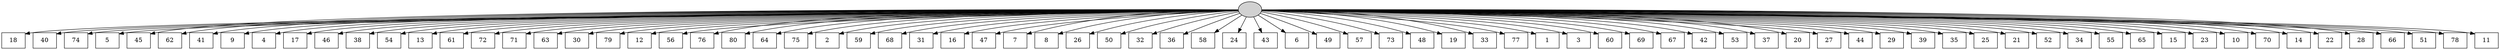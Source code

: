 digraph G {
0[style=filled, fillcolor=grey82, label=""];
1[shape=box,style=filled, fillcolor=white,label="18\n"];
2[shape=box,style=filled, fillcolor=white,label="40\n"];
3[shape=box,style=filled, fillcolor=white,label="74\n"];
4[shape=box,style=filled, fillcolor=white,label="5\n"];
5[shape=box,style=filled, fillcolor=white,label="45\n"];
6[shape=box,style=filled, fillcolor=white,label="62\n"];
7[shape=box,style=filled, fillcolor=white,label="41\n"];
8[shape=box,style=filled, fillcolor=white,label="9\n"];
9[shape=box,style=filled, fillcolor=white,label="4\n"];
10[shape=box,style=filled, fillcolor=white,label="17\n"];
11[shape=box,style=filled, fillcolor=white,label="46\n"];
12[shape=box,style=filled, fillcolor=white,label="38\n"];
13[shape=box,style=filled, fillcolor=white,label="54\n"];
14[shape=box,style=filled, fillcolor=white,label="13\n"];
15[shape=box,style=filled, fillcolor=white,label="61\n"];
16[shape=box,style=filled, fillcolor=white,label="72\n"];
17[shape=box,style=filled, fillcolor=white,label="71\n"];
18[shape=box,style=filled, fillcolor=white,label="63\n"];
19[shape=box,style=filled, fillcolor=white,label="30\n"];
20[shape=box,style=filled, fillcolor=white,label="79\n"];
21[shape=box,style=filled, fillcolor=white,label="12\n"];
22[shape=box,style=filled, fillcolor=white,label="56\n"];
23[shape=box,style=filled, fillcolor=white,label="76\n"];
24[shape=box,style=filled, fillcolor=white,label="80\n"];
25[shape=box,style=filled, fillcolor=white,label="64\n"];
26[shape=box,style=filled, fillcolor=white,label="75\n"];
27[shape=box,style=filled, fillcolor=white,label="2\n"];
28[shape=box,style=filled, fillcolor=white,label="59\n"];
29[shape=box,style=filled, fillcolor=white,label="68\n"];
30[shape=box,style=filled, fillcolor=white,label="31\n"];
31[shape=box,style=filled, fillcolor=white,label="16\n"];
32[shape=box,style=filled, fillcolor=white,label="47\n"];
33[shape=box,style=filled, fillcolor=white,label="7\n"];
34[shape=box,style=filled, fillcolor=white,label="8\n"];
35[shape=box,style=filled, fillcolor=white,label="26\n"];
36[shape=box,style=filled, fillcolor=white,label="50\n"];
37[shape=box,style=filled, fillcolor=white,label="32\n"];
38[shape=box,style=filled, fillcolor=white,label="36\n"];
39[shape=box,style=filled, fillcolor=white,label="58\n"];
40[shape=box,style=filled, fillcolor=white,label="24\n"];
41[shape=box,style=filled, fillcolor=white,label="43\n"];
42[shape=box,style=filled, fillcolor=white,label="6\n"];
43[shape=box,style=filled, fillcolor=white,label="49\n"];
44[shape=box,style=filled, fillcolor=white,label="57\n"];
45[shape=box,style=filled, fillcolor=white,label="73\n"];
46[shape=box,style=filled, fillcolor=white,label="48\n"];
47[shape=box,style=filled, fillcolor=white,label="19\n"];
48[shape=box,style=filled, fillcolor=white,label="33\n"];
49[shape=box,style=filled, fillcolor=white,label="77\n"];
50[shape=box,style=filled, fillcolor=white,label="1\n"];
51[shape=box,style=filled, fillcolor=white,label="3\n"];
52[shape=box,style=filled, fillcolor=white,label="60\n"];
53[shape=box,style=filled, fillcolor=white,label="69\n"];
54[shape=box,style=filled, fillcolor=white,label="67\n"];
55[shape=box,style=filled, fillcolor=white,label="42\n"];
56[shape=box,style=filled, fillcolor=white,label="53\n"];
57[shape=box,style=filled, fillcolor=white,label="37\n"];
58[shape=box,style=filled, fillcolor=white,label="20\n"];
59[shape=box,style=filled, fillcolor=white,label="27\n"];
60[shape=box,style=filled, fillcolor=white,label="44\n"];
61[shape=box,style=filled, fillcolor=white,label="29\n"];
62[shape=box,style=filled, fillcolor=white,label="39\n"];
63[shape=box,style=filled, fillcolor=white,label="35\n"];
64[shape=box,style=filled, fillcolor=white,label="25\n"];
65[shape=box,style=filled, fillcolor=white,label="21\n"];
66[shape=box,style=filled, fillcolor=white,label="52\n"];
67[shape=box,style=filled, fillcolor=white,label="34\n"];
68[shape=box,style=filled, fillcolor=white,label="55\n"];
69[shape=box,style=filled, fillcolor=white,label="65\n"];
70[shape=box,style=filled, fillcolor=white,label="15\n"];
71[shape=box,style=filled, fillcolor=white,label="23\n"];
72[shape=box,style=filled, fillcolor=white,label="10\n"];
73[shape=box,style=filled, fillcolor=white,label="70\n"];
74[shape=box,style=filled, fillcolor=white,label="14\n"];
75[shape=box,style=filled, fillcolor=white,label="22\n"];
76[shape=box,style=filled, fillcolor=white,label="28\n"];
77[shape=box,style=filled, fillcolor=white,label="66\n"];
78[shape=box,style=filled, fillcolor=white,label="51\n"];
79[shape=box,style=filled, fillcolor=white,label="78\n"];
80[shape=box,style=filled, fillcolor=white,label="11\n"];
0->1 ;
0->2 ;
0->3 ;
0->4 ;
0->5 ;
0->6 ;
0->7 ;
0->8 ;
0->9 ;
0->10 ;
0->11 ;
0->12 ;
0->13 ;
0->14 ;
0->15 ;
0->16 ;
0->17 ;
0->18 ;
0->19 ;
0->20 ;
0->21 ;
0->22 ;
0->23 ;
0->24 ;
0->25 ;
0->26 ;
0->27 ;
0->28 ;
0->29 ;
0->30 ;
0->31 ;
0->32 ;
0->33 ;
0->34 ;
0->35 ;
0->36 ;
0->37 ;
0->38 ;
0->39 ;
0->40 ;
0->41 ;
0->42 ;
0->43 ;
0->44 ;
0->45 ;
0->46 ;
0->47 ;
0->48 ;
0->49 ;
0->50 ;
0->51 ;
0->52 ;
0->53 ;
0->54 ;
0->55 ;
0->56 ;
0->57 ;
0->58 ;
0->59 ;
0->60 ;
0->61 ;
0->62 ;
0->63 ;
0->64 ;
0->65 ;
0->66 ;
0->67 ;
0->68 ;
0->69 ;
0->70 ;
0->71 ;
0->72 ;
0->73 ;
0->74 ;
0->75 ;
0->76 ;
0->77 ;
0->78 ;
0->79 ;
0->80 ;
}
